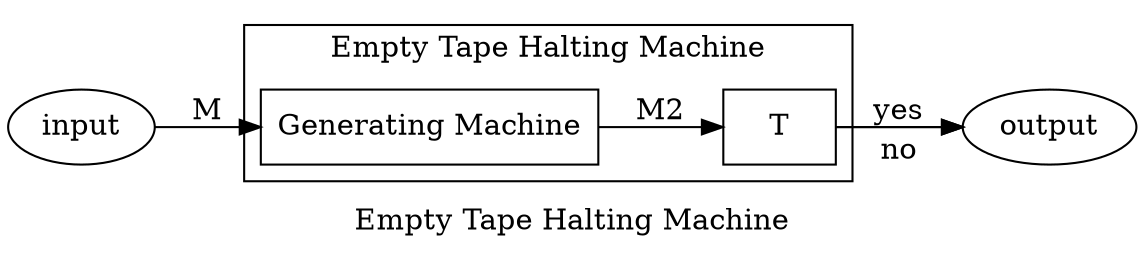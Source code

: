 digraph G {
        rankdir=LR;
        splines=false;
        label="Empty Tape Halting Machine";
        
	subgraph cluster {
		label = "Empty Tape Halting Machine";
                m1 [label="Generating Machine"];
                m1,T [shape=box];
                m1 -> T[label="M2"]
	}

	input -> m1[label="M"];
	T -> output[label="yes"];
	T -> output[label="no"];
}

digraph GM {
        rankdir=LR;
        label="M2";

        MM->a[label="halts"];
}